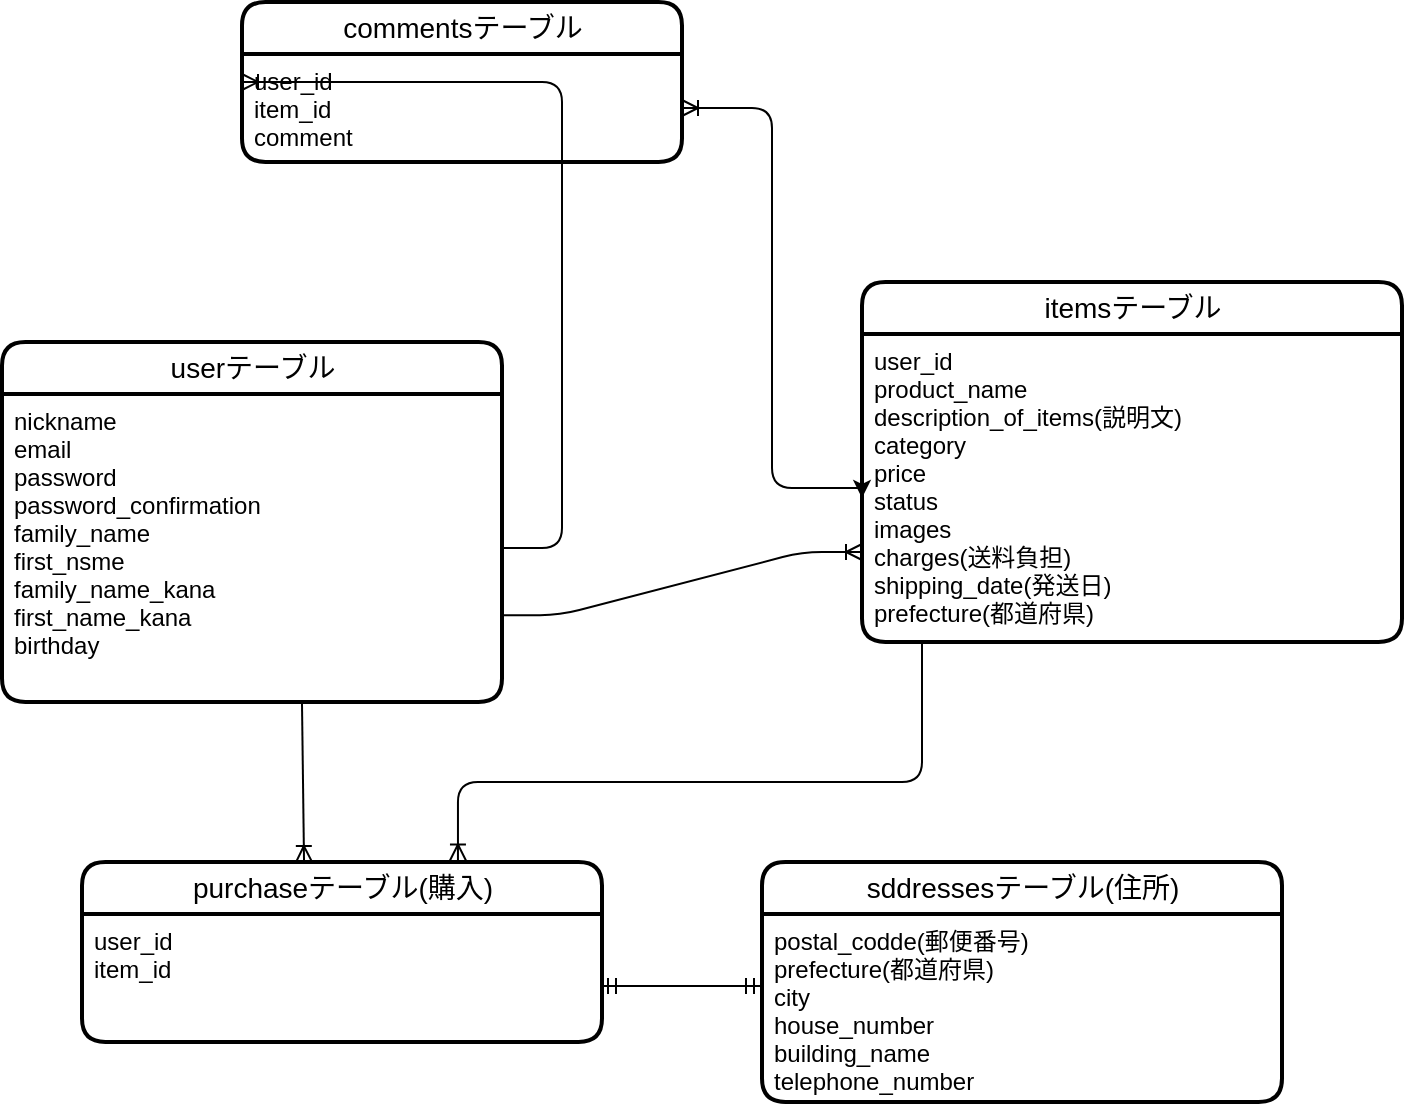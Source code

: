 <mxfile version="13.1.3">
    <diagram id="6hGFLwfOUW9BJ-s0fimq" name="Page-1">
        <mxGraphModel dx="810" dy="467" grid="1" gridSize="10" guides="1" tooltips="1" connect="1" arrows="1" fold="1" page="1" pageScale="1" pageWidth="827" pageHeight="1169" math="0" shadow="0">
            <root>
                <mxCell id="0"/>
                <mxCell id="1" parent="0"/>
                <mxCell id="s61OGkRNnCvKpX2ml9hK-70" value="userテーブル" style="swimlane;fontStyle=0;childLayout=stackLayout;horizontal=1;startSize=26;horizontalStack=0;resizeParent=1;resizeParentMax=0;resizeLast=0;collapsible=1;marginBottom=0;align=center;fontSize=14;rounded=1;shadow=0;dashed=0;strokeWidth=2;html=1;" vertex="1" parent="1">
                    <mxGeometry x="110" y="310" width="250" height="180" as="geometry"/>
                </mxCell>
                <mxCell id="s61OGkRNnCvKpX2ml9hK-71" value="nickname&#10;email&#10;password&#10;password_confirmation&#10;family_name&#10;first_nsme&#10;family_name_kana&#10;first_name_kana&#10;birthday&#10;&#10;" style="text;strokeColor=none;fillColor=none;spacingLeft=4;spacingRight=4;overflow=hidden;rotatable=0;points=[[0,0.5],[1,0.5]];portConstraint=eastwest;fontSize=12;" vertex="1" parent="s61OGkRNnCvKpX2ml9hK-70">
                    <mxGeometry y="26" width="250" height="154" as="geometry"/>
                </mxCell>
                <mxCell id="s61OGkRNnCvKpX2ml9hK-72" value="itemsテーブル" style="swimlane;fontStyle=0;childLayout=stackLayout;horizontal=1;startSize=26;horizontalStack=0;resizeParent=1;resizeParentMax=0;resizeLast=0;collapsible=1;marginBottom=0;align=center;fontSize=14;rounded=1;shadow=0;dashed=0;strokeWidth=2;html=1;" vertex="1" parent="1">
                    <mxGeometry x="540" y="280" width="270" height="180" as="geometry"/>
                </mxCell>
                <mxCell id="s61OGkRNnCvKpX2ml9hK-73" value="user_id&#10;product_name&#10;description_of_items(説明文)&#10;category&#10;price&#10;status&#10;images&#10;charges(送料負担)&#10;shipping_date(発送日)&#10;prefecture(都道府県)" style="text;strokeColor=none;fillColor=none;spacingLeft=4;spacingRight=4;overflow=hidden;rotatable=0;points=[[0,0.5],[1,0.5]];portConstraint=eastwest;fontSize=12;" vertex="1" parent="s61OGkRNnCvKpX2ml9hK-72">
                    <mxGeometry y="26" width="270" height="154" as="geometry"/>
                </mxCell>
                <mxCell id="s61OGkRNnCvKpX2ml9hK-74" value="commentsテーブル" style="swimlane;fontStyle=0;childLayout=stackLayout;horizontal=1;startSize=26;horizontalStack=0;resizeParent=1;resizeParentMax=0;resizeLast=0;collapsible=1;marginBottom=0;align=center;fontSize=14;rounded=1;shadow=0;dashed=0;strokeWidth=2;html=1;" vertex="1" parent="1">
                    <mxGeometry x="230" y="140" width="220" height="80" as="geometry"/>
                </mxCell>
                <mxCell id="s61OGkRNnCvKpX2ml9hK-75" value="user_id&#10;item_id&#10;comment&#10;" style="text;strokeColor=none;fillColor=none;spacingLeft=4;spacingRight=4;overflow=hidden;rotatable=0;points=[[0,0.5],[1,0.5]];portConstraint=eastwest;fontSize=12;" vertex="1" parent="s61OGkRNnCvKpX2ml9hK-74">
                    <mxGeometry y="26" width="220" height="54" as="geometry"/>
                </mxCell>
                <mxCell id="s61OGkRNnCvKpX2ml9hK-78" value="" style="edgeStyle=entityRelationEdgeStyle;fontSize=12;html=1;endArrow=ERoneToMany;entryX=0;entryY=0.5;entryDx=0;entryDy=0;" edge="1" parent="1" source="s61OGkRNnCvKpX2ml9hK-71" target="s61OGkRNnCvKpX2ml9hK-74">
                    <mxGeometry width="100" height="100" relative="1" as="geometry">
                        <mxPoint x="210" y="320" as="sourcePoint"/>
                        <mxPoint x="310" y="220" as="targetPoint"/>
                    </mxGeometry>
                </mxCell>
                <mxCell id="s61OGkRNnCvKpX2ml9hK-79" style="edgeStyle=orthogonalEdgeStyle;rounded=0;orthogonalLoop=1;jettySize=auto;html=1;exitX=0;exitY=0.5;exitDx=0;exitDy=0;startSize=30;fontSize=14;" edge="1" parent="1" source="s61OGkRNnCvKpX2ml9hK-73">
                    <mxGeometry relative="1" as="geometry">
                        <mxPoint x="540" y="388" as="targetPoint"/>
                    </mxGeometry>
                </mxCell>
                <mxCell id="s61OGkRNnCvKpX2ml9hK-80" value="" style="fontSize=12;html=1;endArrow=ERoneToMany;entryX=1;entryY=0.5;entryDx=0;entryDy=0;exitX=0;exitY=0.5;exitDx=0;exitDy=0;edgeStyle=orthogonalEdgeStyle;" edge="1" parent="1" source="s61OGkRNnCvKpX2ml9hK-73" target="s61OGkRNnCvKpX2ml9hK-75">
                    <mxGeometry width="100" height="100" relative="1" as="geometry">
                        <mxPoint x="520" y="290" as="sourcePoint"/>
                        <mxPoint x="490" y="200" as="targetPoint"/>
                    </mxGeometry>
                </mxCell>
                <mxCell id="s61OGkRNnCvKpX2ml9hK-82" value="purchaseテーブル(購入)" style="swimlane;fontStyle=0;childLayout=stackLayout;horizontal=1;startSize=26;horizontalStack=0;resizeParent=1;resizeParentMax=0;resizeLast=0;collapsible=1;marginBottom=0;align=center;fontSize=14;rounded=1;shadow=0;dashed=0;strokeWidth=2;html=1;" vertex="1" parent="1">
                    <mxGeometry x="150" y="570" width="260" height="90" as="geometry"/>
                </mxCell>
                <mxCell id="s61OGkRNnCvKpX2ml9hK-83" value="user_id&#10;item_id&#10;" style="text;strokeColor=none;fillColor=none;spacingLeft=4;spacingRight=4;overflow=hidden;rotatable=0;points=[[0,0.5],[1,0.5]];portConstraint=eastwest;fontSize=12;" vertex="1" parent="s61OGkRNnCvKpX2ml9hK-82">
                    <mxGeometry y="26" width="260" height="64" as="geometry"/>
                </mxCell>
                <mxCell id="s61OGkRNnCvKpX2ml9hK-84" value="sddressesテーブル(住所)" style="swimlane;fontStyle=0;childLayout=stackLayout;horizontal=1;startSize=26;horizontalStack=0;resizeParent=1;resizeParentMax=0;resizeLast=0;collapsible=1;marginBottom=0;align=center;fontSize=14;rounded=1;shadow=0;dashed=0;strokeWidth=2;html=1;" vertex="1" parent="1">
                    <mxGeometry x="490" y="570" width="260" height="120" as="geometry"/>
                </mxCell>
                <mxCell id="s61OGkRNnCvKpX2ml9hK-85" value="postal_codde(郵便番号)&#10;prefecture(都道府県)&#10;city&#10;house_number&#10;building_name&#10;telephone_number" style="text;strokeColor=none;fillColor=none;spacingLeft=4;spacingRight=4;overflow=hidden;rotatable=0;points=[[0,0.5],[1,0.5]];portConstraint=eastwest;fontSize=12;" vertex="1" parent="s61OGkRNnCvKpX2ml9hK-84">
                    <mxGeometry y="26" width="260" height="94" as="geometry"/>
                </mxCell>
                <mxCell id="s61OGkRNnCvKpX2ml9hK-86" value="" style="edgeStyle=entityRelationEdgeStyle;fontSize=12;html=1;endArrow=ERmandOne;startArrow=ERmandOne;" edge="1" parent="1">
                    <mxGeometry width="100" height="100" relative="1" as="geometry">
                        <mxPoint x="409" y="632" as="sourcePoint"/>
                        <mxPoint x="490" y="632" as="targetPoint"/>
                    </mxGeometry>
                </mxCell>
                <mxCell id="s61OGkRNnCvKpX2ml9hK-87" value="" style="fontSize=12;html=1;endArrow=ERoneToMany;exitX=0.6;exitY=1.006;exitDx=0;exitDy=0;exitPerimeter=0;entryX=0.427;entryY=0;entryDx=0;entryDy=0;entryPerimeter=0;" edge="1" parent="1" source="s61OGkRNnCvKpX2ml9hK-71" target="s61OGkRNnCvKpX2ml9hK-82">
                    <mxGeometry width="100" height="100" relative="1" as="geometry">
                        <mxPoint x="360" y="480" as="sourcePoint"/>
                        <mxPoint x="261" y="560" as="targetPoint"/>
                    </mxGeometry>
                </mxCell>
                <mxCell id="s61OGkRNnCvKpX2ml9hK-88" value="" style="edgeStyle=elbowEdgeStyle;fontSize=12;html=1;endArrow=ERoneToMany;entryX=0.723;entryY=-0.008;entryDx=0;entryDy=0;entryPerimeter=0;elbow=vertical;" edge="1" parent="1" source="s61OGkRNnCvKpX2ml9hK-73" target="s61OGkRNnCvKpX2ml9hK-82">
                    <mxGeometry width="100" height="100" relative="1" as="geometry">
                        <mxPoint x="420" y="530" as="sourcePoint"/>
                        <mxPoint x="340" y="560" as="targetPoint"/>
                        <Array as="points">
                            <mxPoint x="570" y="530"/>
                        </Array>
                    </mxGeometry>
                </mxCell>
                <mxCell id="3" value="" style="edgeStyle=entityRelationEdgeStyle;fontSize=12;html=1;endArrow=ERoneToMany;exitX=0.996;exitY=0.718;exitDx=0;exitDy=0;exitPerimeter=0;entryX=0;entryY=0.75;entryDx=0;entryDy=0;" edge="1" parent="1" source="s61OGkRNnCvKpX2ml9hK-71" target="s61OGkRNnCvKpX2ml9hK-72">
                    <mxGeometry width="100" height="100" relative="1" as="geometry">
                        <mxPoint x="410" y="420" as="sourcePoint"/>
                        <mxPoint x="510" y="320" as="targetPoint"/>
                    </mxGeometry>
                </mxCell>
            </root>
        </mxGraphModel>
    </diagram>
</mxfile>